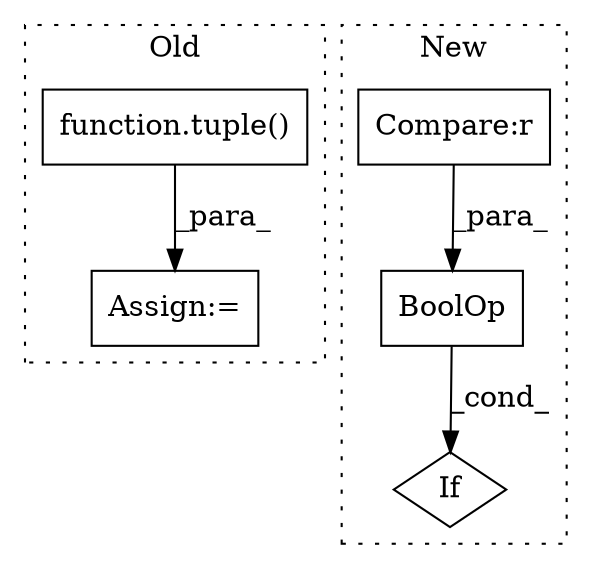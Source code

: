 digraph G {
subgraph cluster0 {
1 [label="function.tuple()" a="75" s="5087,5098" l="6,1" shape="box"];
5 [label="Assign:=" a="68" s="5084" l="3" shape="box"];
label = "Old";
style="dotted";
}
subgraph cluster1 {
2 [label="BoolOp" a="72" s="4717" l="46" shape="box"];
3 [label="Compare:r" a="40" s="4739" l="10" shape="box"];
4 [label="If" a="96" s="4668" l="96" shape="diamond"];
label = "New";
style="dotted";
}
1 -> 5 [label="_para_"];
2 -> 4 [label="_cond_"];
3 -> 2 [label="_para_"];
}